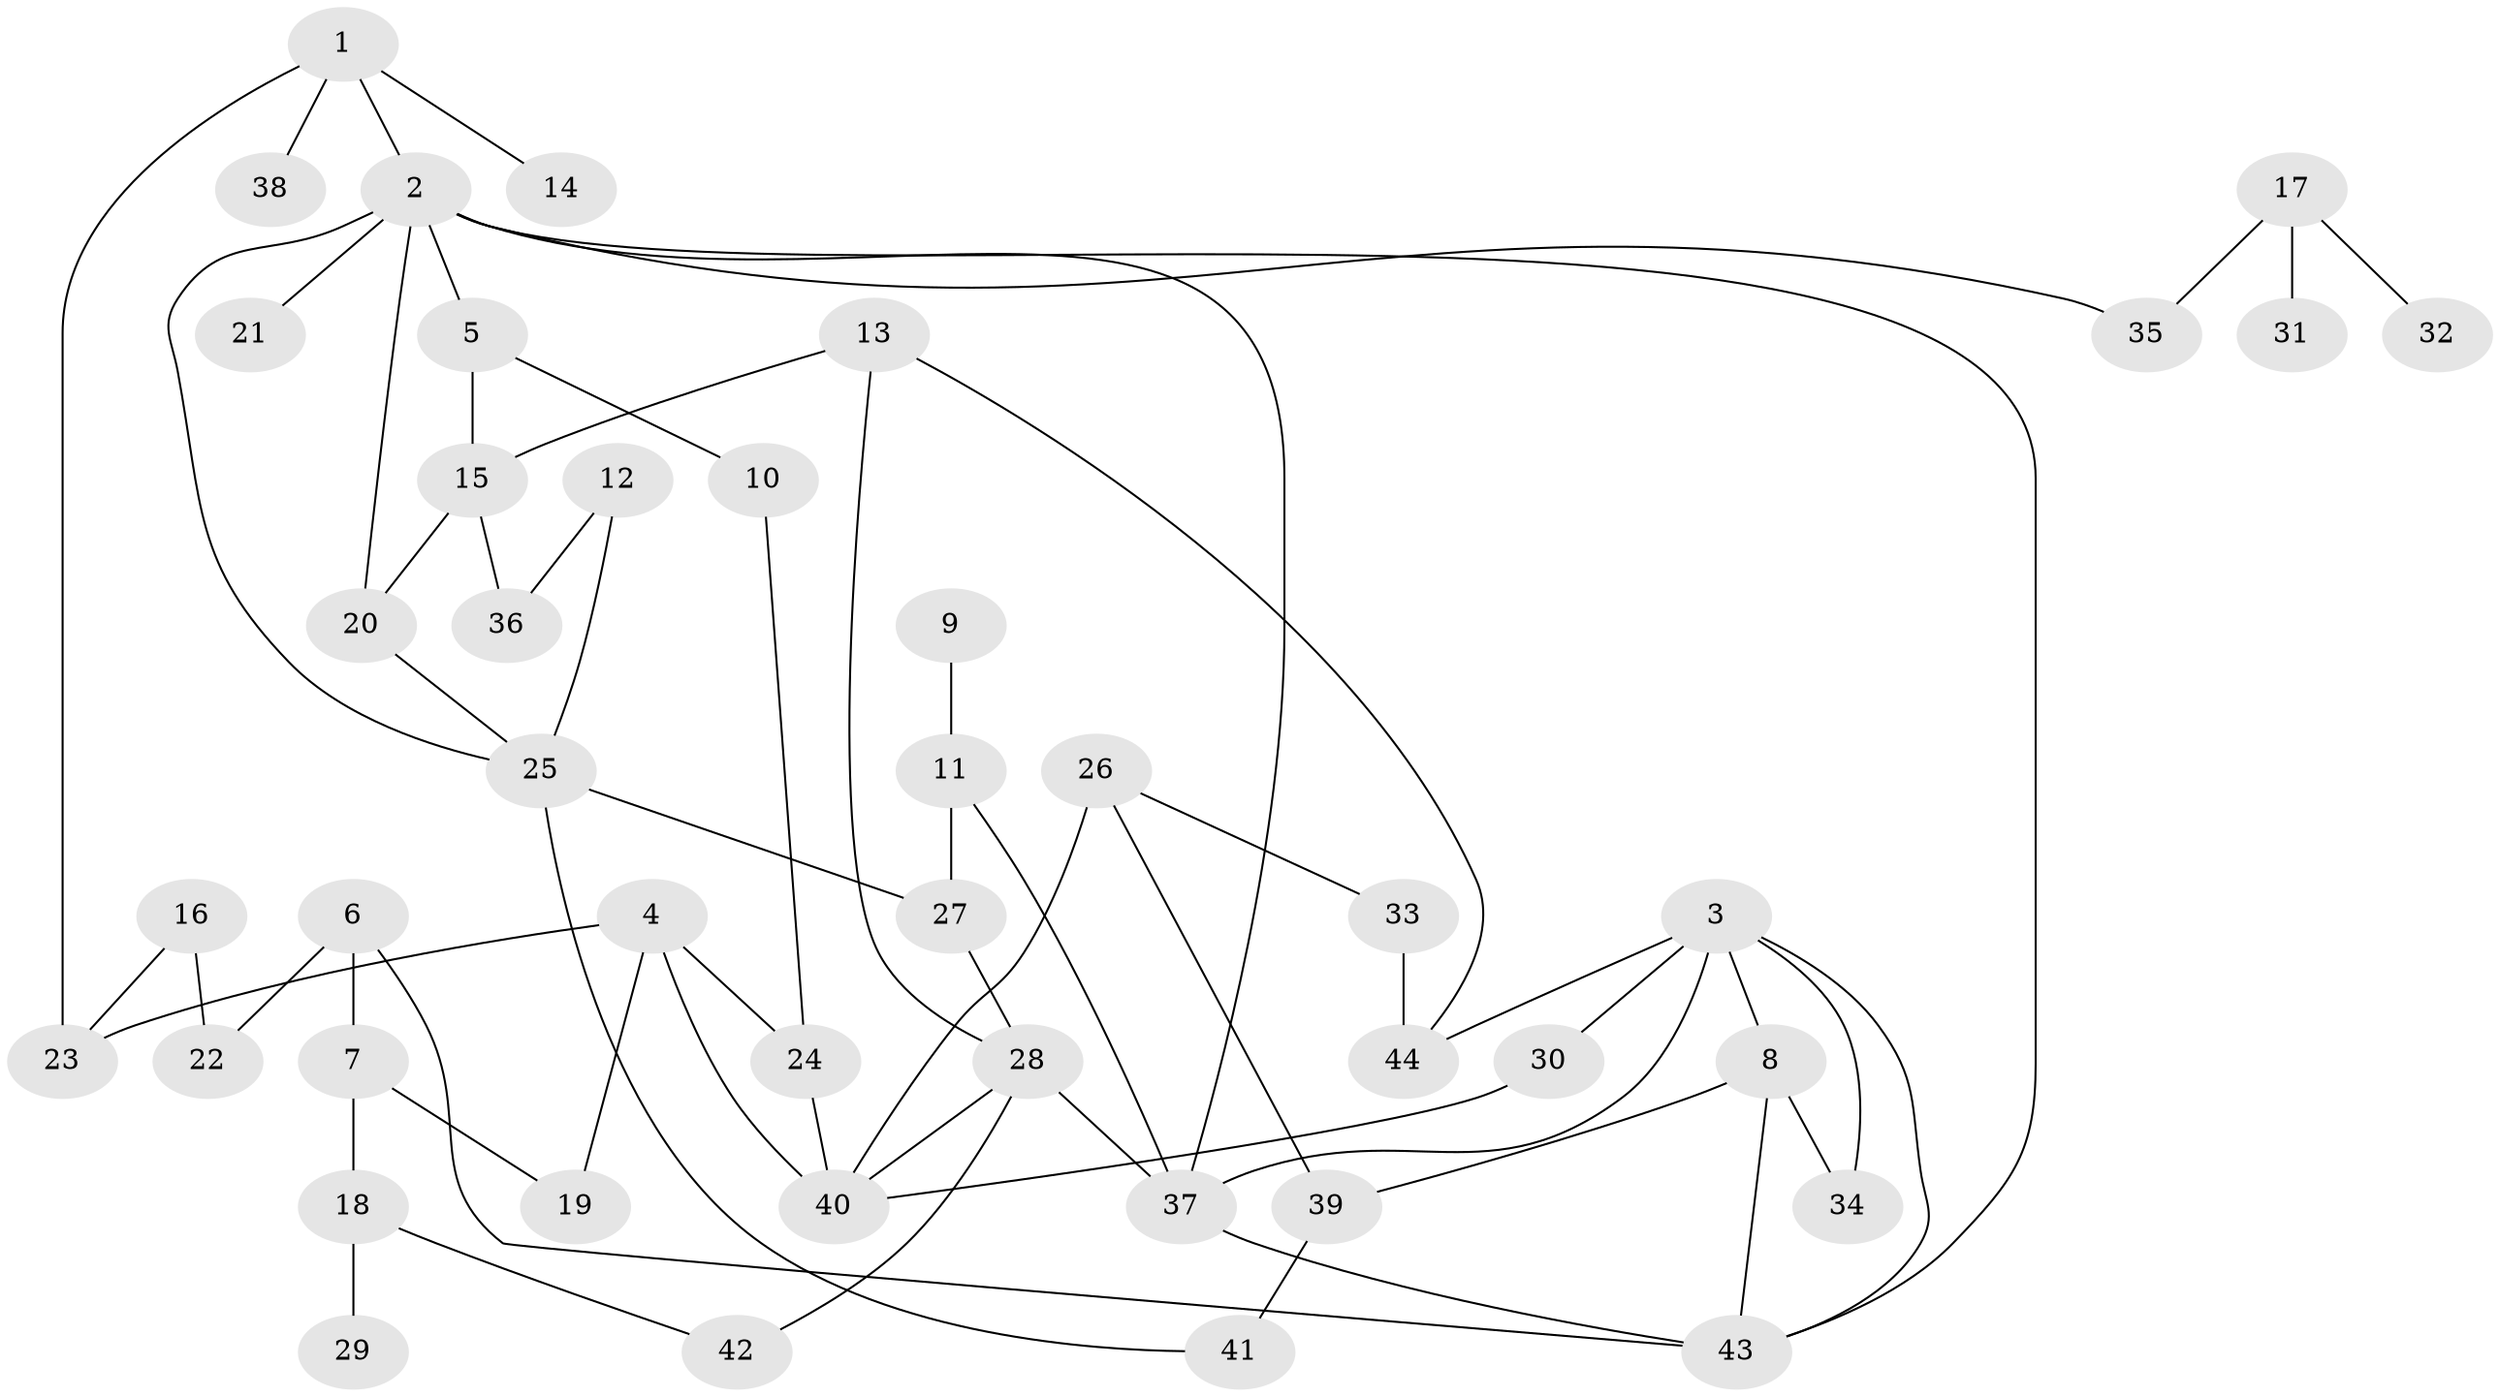 // original degree distribution, {8: 0.011363636363636364, 6: 0.022727272727272728, 4: 0.10227272727272728, 2: 0.29545454545454547, 5: 0.07954545454545454, 1: 0.3068181818181818, 3: 0.18181818181818182}
// Generated by graph-tools (version 1.1) at 2025/00/03/09/25 03:00:55]
// undirected, 44 vertices, 64 edges
graph export_dot {
graph [start="1"]
  node [color=gray90,style=filled];
  1;
  2;
  3;
  4;
  5;
  6;
  7;
  8;
  9;
  10;
  11;
  12;
  13;
  14;
  15;
  16;
  17;
  18;
  19;
  20;
  21;
  22;
  23;
  24;
  25;
  26;
  27;
  28;
  29;
  30;
  31;
  32;
  33;
  34;
  35;
  36;
  37;
  38;
  39;
  40;
  41;
  42;
  43;
  44;
  1 -- 2 [weight=1.0];
  1 -- 14 [weight=1.0];
  1 -- 23 [weight=1.0];
  1 -- 38 [weight=1.0];
  2 -- 5 [weight=1.0];
  2 -- 20 [weight=1.0];
  2 -- 21 [weight=1.0];
  2 -- 25 [weight=1.0];
  2 -- 35 [weight=1.0];
  2 -- 37 [weight=1.0];
  2 -- 43 [weight=1.0];
  3 -- 8 [weight=1.0];
  3 -- 30 [weight=1.0];
  3 -- 34 [weight=1.0];
  3 -- 37 [weight=1.0];
  3 -- 43 [weight=1.0];
  3 -- 44 [weight=1.0];
  4 -- 19 [weight=1.0];
  4 -- 23 [weight=1.0];
  4 -- 24 [weight=1.0];
  4 -- 40 [weight=1.0];
  5 -- 10 [weight=1.0];
  5 -- 15 [weight=1.0];
  6 -- 7 [weight=1.0];
  6 -- 22 [weight=1.0];
  6 -- 43 [weight=1.0];
  7 -- 18 [weight=1.0];
  7 -- 19 [weight=1.0];
  8 -- 34 [weight=1.0];
  8 -- 39 [weight=1.0];
  8 -- 43 [weight=1.0];
  9 -- 11 [weight=1.0];
  10 -- 24 [weight=1.0];
  11 -- 27 [weight=1.0];
  11 -- 37 [weight=1.0];
  12 -- 25 [weight=1.0];
  12 -- 36 [weight=1.0];
  13 -- 15 [weight=1.0];
  13 -- 28 [weight=1.0];
  13 -- 44 [weight=1.0];
  15 -- 20 [weight=1.0];
  15 -- 36 [weight=1.0];
  16 -- 22 [weight=1.0];
  16 -- 23 [weight=1.0];
  17 -- 31 [weight=1.0];
  17 -- 32 [weight=1.0];
  17 -- 35 [weight=1.0];
  18 -- 29 [weight=1.0];
  18 -- 42 [weight=1.0];
  20 -- 25 [weight=1.0];
  24 -- 40 [weight=2.0];
  25 -- 27 [weight=1.0];
  25 -- 41 [weight=1.0];
  26 -- 33 [weight=1.0];
  26 -- 39 [weight=1.0];
  26 -- 40 [weight=1.0];
  27 -- 28 [weight=1.0];
  28 -- 37 [weight=1.0];
  28 -- 40 [weight=1.0];
  28 -- 42 [weight=1.0];
  30 -- 40 [weight=1.0];
  33 -- 44 [weight=1.0];
  37 -- 43 [weight=1.0];
  39 -- 41 [weight=1.0];
}
